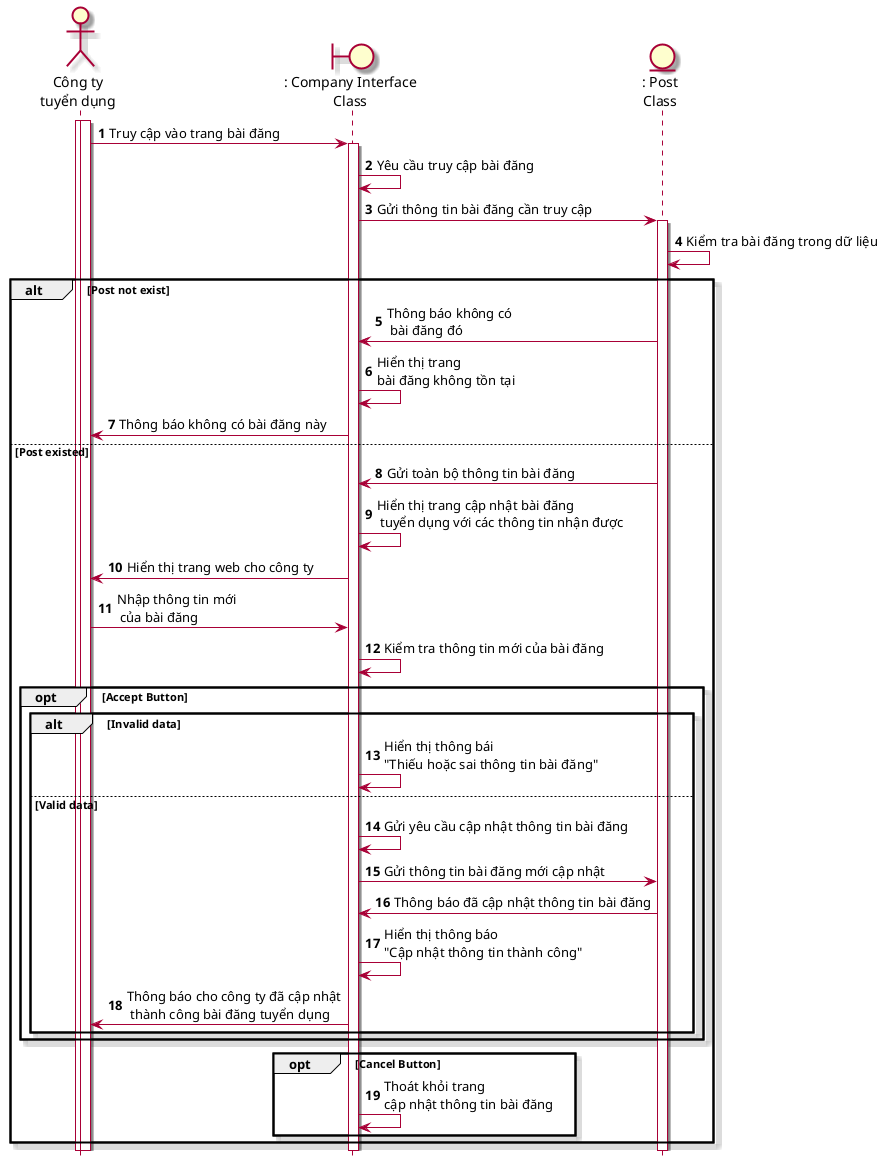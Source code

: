 @startuml SeqCapNhatBaiDang
skin rose
hide footbox

actor congTy as "Công ty\ntuyển dụng"
boundary companyInterface as ": Company Interface\nClass"
entity Post as ": Post\nClass"
congTy++
control companyInterface as ": Manage Post Controller\nClass"
entity Post as ": Post\nClass"
autonumber 
congTy++
congTy -> companyInterface++: Truy cập vào trang bài đăng
companyInterface-> companyInterface: Yêu cầu truy cập bài đăng
companyInterface -> Post++:Gửi thông tin bài đăng cần truy cập
Post -> Post: Kiểm tra bài đăng trong dữ liệu
alt Post not exist
    Post-> companyInterface: Thông báo không có\n bài đăng đó
    companyInterface -> companyInterface: Hiển thị trang \nbài đăng không tồn tại 
    companyInterface -> congTy: Thông báo không có bài đăng này
else Post existed
    Post-> companyInterface: Gửi toàn bộ thông tin bài đăng
    companyInterface -> companyInterface: Hiển thị trang cập nhật bài đăng\n tuyển dụng với các thông tin nhận được
    companyInterface -> congTy: Hiển thị trang web cho công ty
    congTy-> companyInterface: Nhập thông tin mới\n của bài đăng
    companyInterface->companyInterface: Kiểm tra thông tin mới của bài đăng
    opt Accept Button
    alt Invalid data
    companyInterface -> companyInterface: Hiển thị thông bái \n"Thiếu hoặc sai thông tin bài đăng"
    else Valid data
    companyInterface -> companyInterface: Gửi yêu cầu cập nhật thông tin bài đăng
    companyInterface -> Post: Gửi thông tin bài đăng mới cập nhật
    Post -> companyInterface: Thông báo đã cập nhật thông tin bài đăng
    companyInterface -> companyInterface: Hiển thị thông báo\n"Cập nhật thông tin thành công"
    companyInterface -> congTy: Thông báo cho công ty đã cập nhật\n thành công bài đăng tuyển dụng
    end
    end
    opt Cancel Button
    companyInterface -> companyInterface: Thoát khỏi trang \ncập nhật thông tin bài đăng
    end
end
@enduml